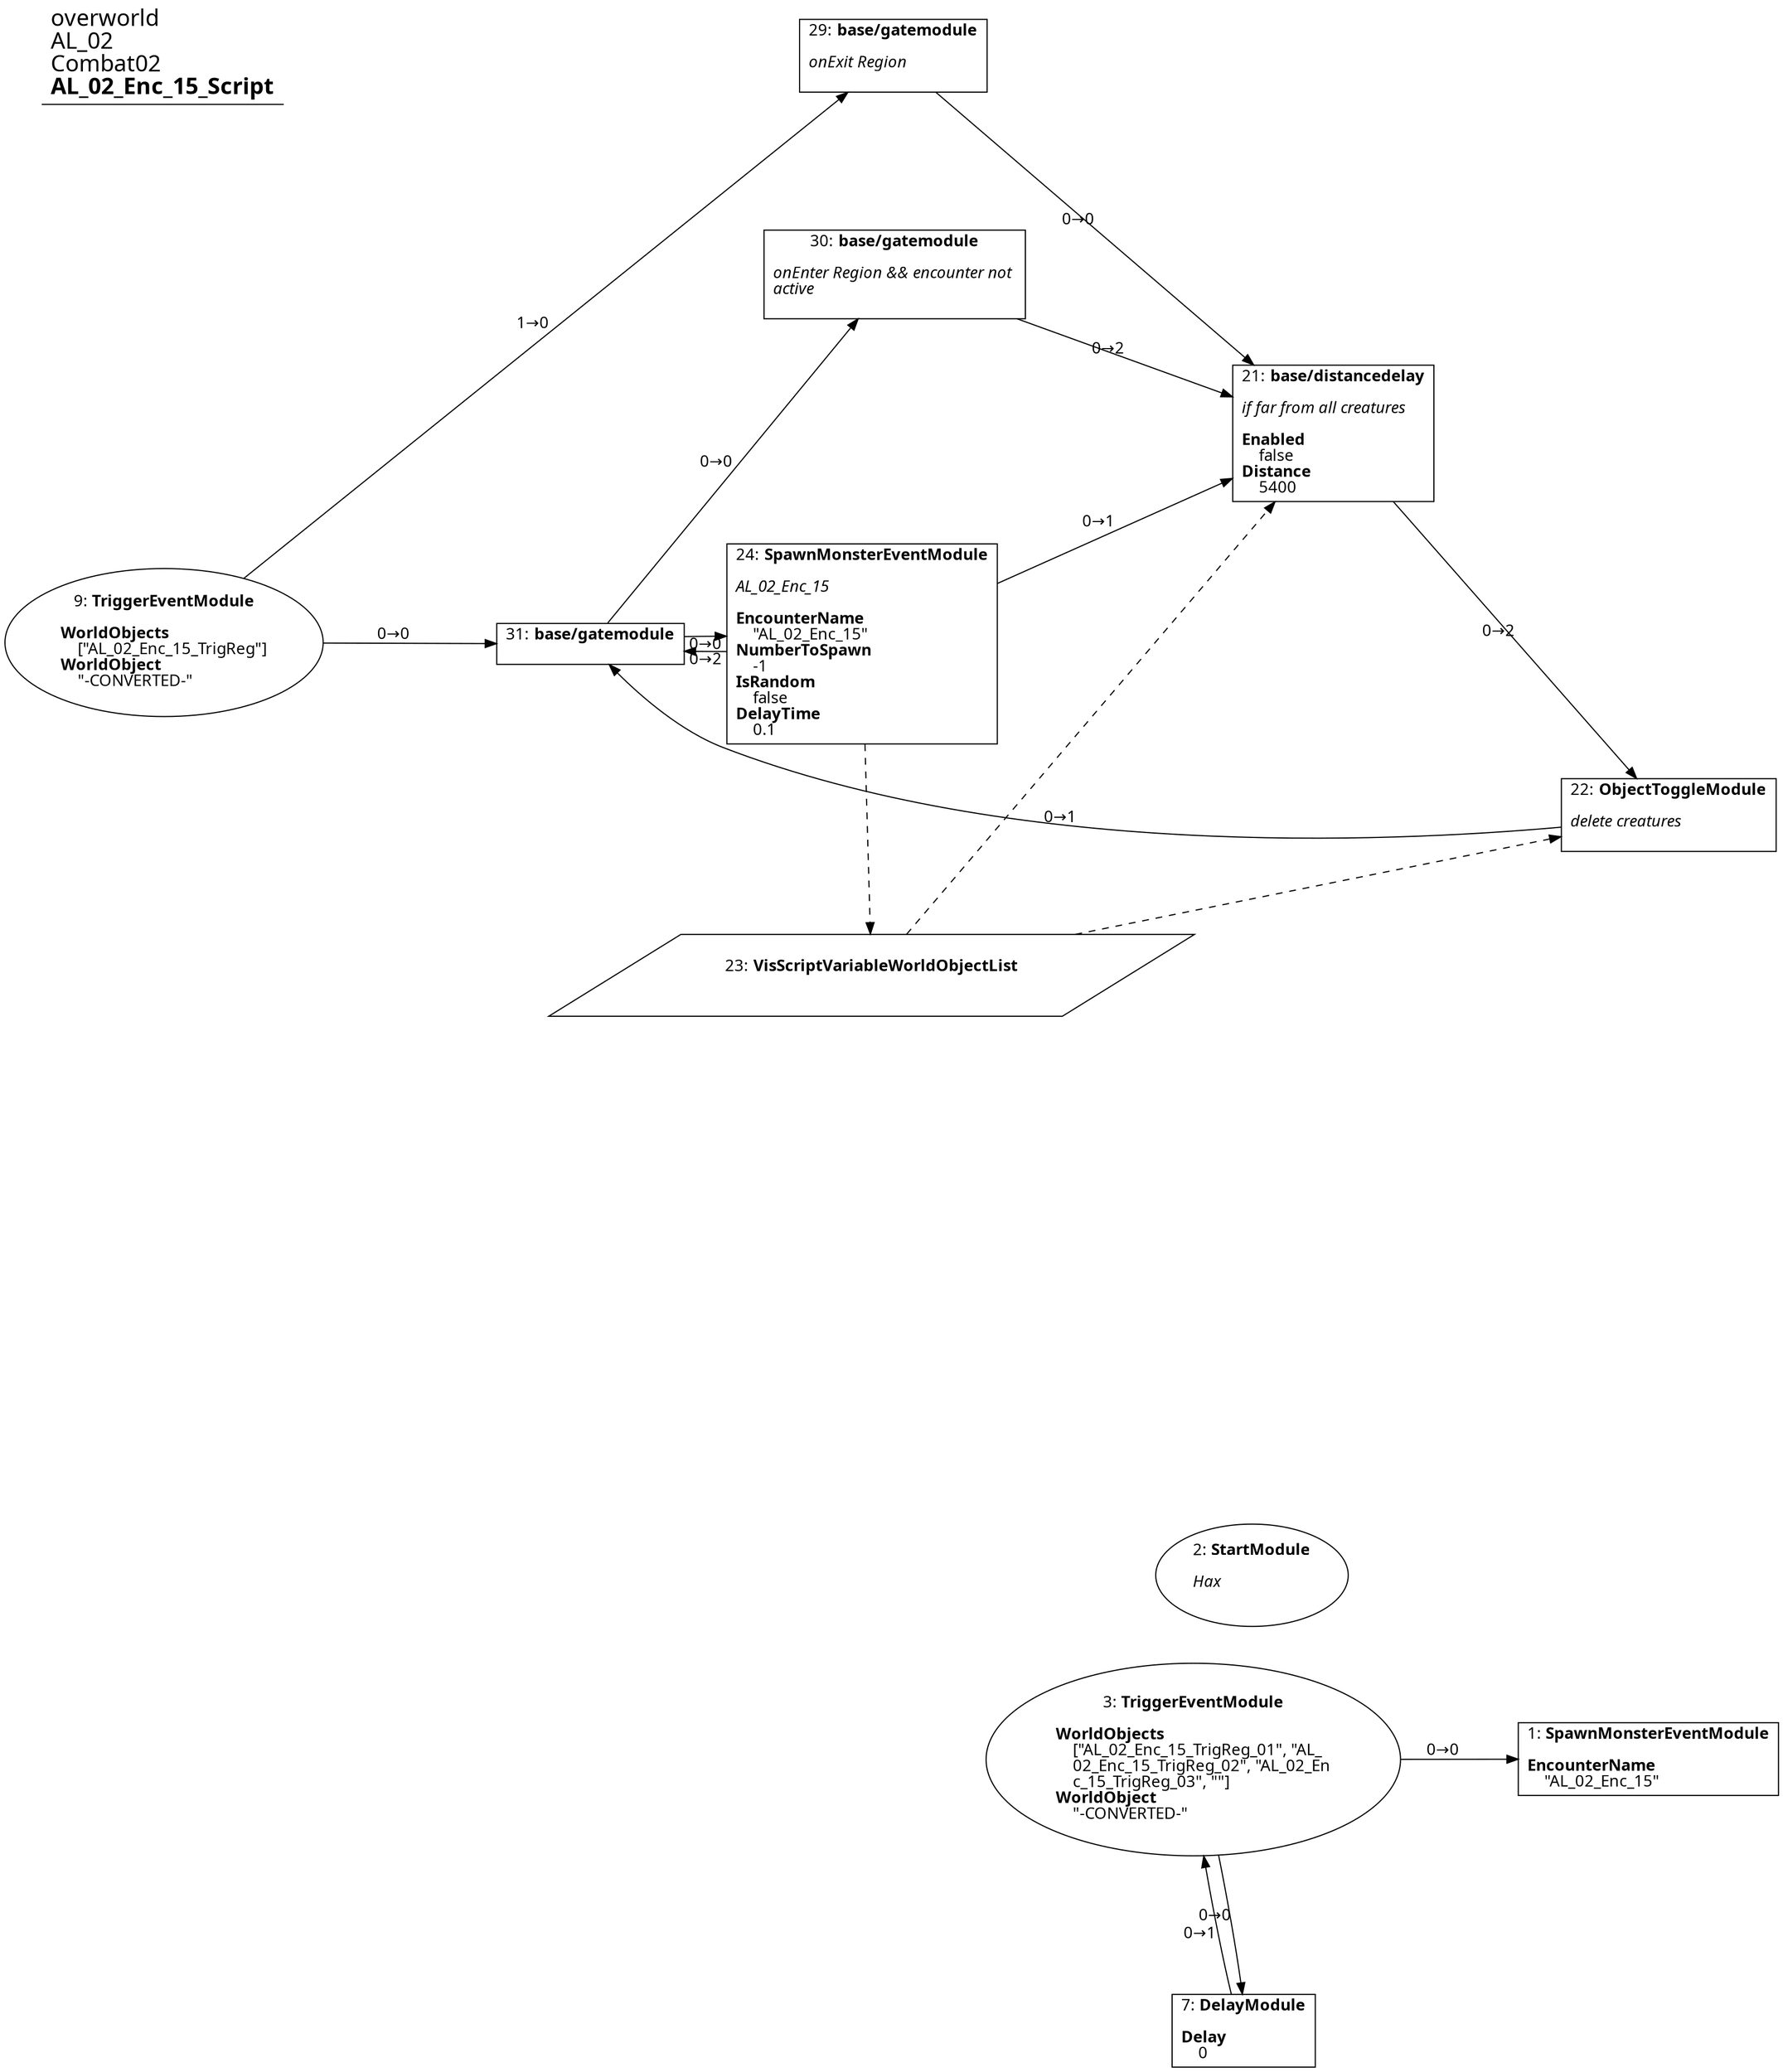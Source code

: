 digraph {
    layout = fdp;
    overlap = prism;
    sep = "+16";
    splines = spline;

    node [ shape = box ];

    graph [ fontname = "Segoe UI" ];
    node [ fontname = "Segoe UI" ];
    edge [ fontname = "Segoe UI" ];

    1 [ label = <1: <b>SpawnMonsterEventModule</b><br/><br/><b>EncounterName</b><br align="left"/>    &quot;AL_02_Enc_15&quot;<br align="left"/>> ];
    1 [ pos = "0.56200004,-0.38300002!" ];

    2 [ label = <2: <b>StartModule</b><br/><br/><i>Hax<br align="left"/></i><br align="left"/>> ];
    2 [ shape = oval ]
    2 [ pos = "0.27,-0.24800001!" ];

    3 [ label = <3: <b>TriggerEventModule</b><br/><br/><b>WorldObjects</b><br align="left"/>    [&quot;AL_02_Enc_15_TrigReg_01&quot;, &quot;AL_<br align="left"/>    02_Enc_15_TrigReg_02&quot;, &quot;AL_02_En<br align="left"/>    c_15_TrigReg_03&quot;, &quot;&quot;]<br align="left"/><b>WorldObject</b><br align="left"/>    &quot;-CONVERTED-&quot;<br align="left"/>> ];
    3 [ shape = oval ]
    3 [ pos = "0.22700001,-0.38300002!" ];
    3 -> 1 [ label = "0→0" ];
    3 -> 7 [ label = "0→0" ];

    7 [ label = <7: <b>DelayModule</b><br/><br/><b>Delay</b><br align="left"/>    0<br align="left"/>> ];
    7 [ pos = "0.264,-0.583!" ];
    7 -> 3 [ label = "0→1" ];

    9 [ label = <9: <b>TriggerEventModule</b><br/><br/><b>WorldObjects</b><br align="left"/>    [&quot;AL_02_Enc_15_TrigReg&quot;]<br align="left"/><b>WorldObject</b><br align="left"/>    &quot;-CONVERTED-&quot;<br align="left"/>> ];
    9 [ shape = oval ]
    9 [ pos = "-0.531,0.439!" ];
    9 -> 29 [ label = "1→0" ];
    9 -> 31 [ label = "0→0" ];

    21 [ label = <21: <b>base/distancedelay</b><br/><br/><i>if far from all creatures<br align="left"/></i><br align="left"/><b>Enabled</b><br align="left"/>    false<br align="left"/><b>Distance</b><br align="left"/>    5400<br align="left"/>> ];
    21 [ pos = "0.33,0.59300005!" ];
    21 -> 22 [ label = "0→2" ];
    23 -> 21 [ style = dashed ];

    22 [ label = <22: <b>ObjectToggleModule</b><br/><br/><i>delete creatures<br align="left"/></i><br align="left"/>> ];
    22 [ pos = "0.577,0.312!" ];
    22 -> 31 [ label = "0→1" ];
    23 -> 22 [ style = dashed ];

    23 [ label = <23: <b>VisScriptVariableWorldObjectList</b><br/><br/>> ];
    23 [ shape = parallelogram ]
    23 [ pos = "-0.010000001,0.194!" ];

    24 [ label = <24: <b>SpawnMonsterEventModule</b><br/><br/><i>AL_02_Enc_15<br align="left"/></i><br align="left"/><b>EncounterName</b><br align="left"/>    &quot;AL_02_Enc_15&quot;<br align="left"/><b>NumberToSpawn</b><br align="left"/>    -1<br align="left"/><b>IsRandom</b><br align="left"/>    false<br align="left"/><b>DelayTime</b><br align="left"/>    0.1<br align="left"/>> ];
    24 [ pos = "-0.017,0.43800002!" ];
    24 -> 21 [ label = "0→1" ];
    24 -> 31 [ label = "0→2" ];
    24 -> 23 [ style = dashed ];

    29 [ label = <29: <b>base/gatemodule</b><br/><br/><i>onExit Region<br align="left"/></i><br align="left"/>> ];
    29 [ pos = "0.006,0.87100005!" ];
    29 -> 21 [ label = "0→0" ];

    30 [ label = <30: <b>base/gatemodule</b><br/><br/><i>onEnter Region &amp;&amp; encounter not <br align="left"/>active<br align="left"/></i><br align="left"/>> ];
    30 [ pos = "0.007,0.71000004!" ];
    30 -> 21 [ label = "0→2" ];

    31 [ label = <31: <b>base/gatemodule</b><br/><br/>> ];
    31 [ pos = "-0.21700001,0.43800002!" ];
    31 -> 30 [ label = "0→0" ];
    31 -> 24 [ label = "0→0" ];

    title [ pos = "-0.532,0.87200004!" ];
    title [ shape = underline ];
    title [ label = <<font point-size="20">overworld<br align="left"/>AL_02<br align="left"/>Combat02<br align="left"/><b>AL_02_Enc_15_Script</b><br align="left"/></font>> ];
}
